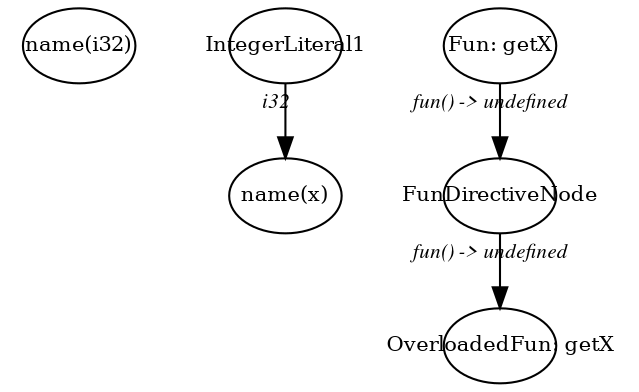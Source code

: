 digraph Document {
  node [fixedsize=shape fontsize=10]
  0 [label="name(i32)"];
  1 [label="name(x)"];
  2 [label="IntegerLiteral1"];
  3 [label="OverloadedFun: getX"];
  4 [label="FunDirectiveNode"];
  5 [label="Fun: getX"];
  2 -> 1[taillabel="i32" labeldistance="1" fontname="times  italic" fontsize = 10  ];
  4 -> 3[taillabel="fun() -> undefined" labeldistance="1" fontname="times  italic" fontsize = 10  ];
  5 -> 4[taillabel="fun() -> undefined" labeldistance="1" fontname="times  italic" fontsize = 10  ];
  label="";
}
